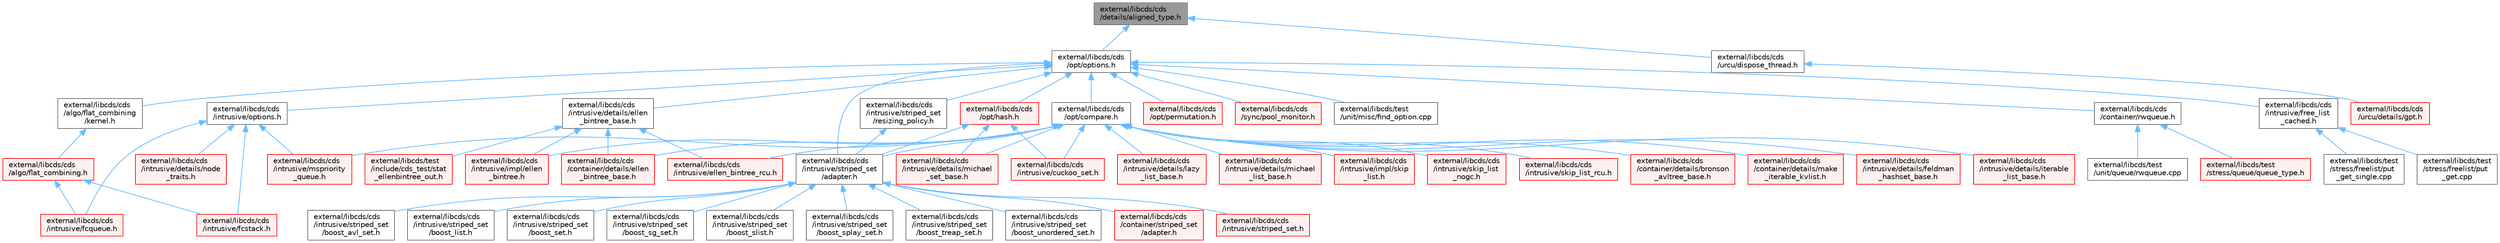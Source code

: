 digraph "external/libcds/cds/details/aligned_type.h"
{
 // LATEX_PDF_SIZE
  bgcolor="transparent";
  edge [fontname=Helvetica,fontsize=10,labelfontname=Helvetica,labelfontsize=10];
  node [fontname=Helvetica,fontsize=10,shape=box,height=0.2,width=0.4];
  Node1 [id="Node000001",label="external/libcds/cds\l/details/aligned_type.h",height=0.2,width=0.4,color="gray40", fillcolor="grey60", style="filled", fontcolor="black",tooltip=" "];
  Node1 -> Node2 [id="edge1_Node000001_Node000002",dir="back",color="steelblue1",style="solid",tooltip=" "];
  Node2 [id="Node000002",label="external/libcds/cds\l/opt/options.h",height=0.2,width=0.4,color="grey40", fillcolor="white", style="filled",URL="$opt_2options_8h.html",tooltip=" "];
  Node2 -> Node3 [id="edge2_Node000002_Node000003",dir="back",color="steelblue1",style="solid",tooltip=" "];
  Node3 [id="Node000003",label="external/libcds/cds\l/algo/flat_combining\l/kernel.h",height=0.2,width=0.4,color="grey40", fillcolor="white", style="filled",URL="$libcds_2cds_2algo_2flat__combining_2kernel_8h.html",tooltip=" "];
  Node3 -> Node4 [id="edge3_Node000003_Node000004",dir="back",color="steelblue1",style="solid",tooltip=" "];
  Node4 [id="Node000004",label="external/libcds/cds\l/algo/flat_combining.h",height=0.2,width=0.4,color="red", fillcolor="#FFF0F0", style="filled",URL="$flat__combining_8h.html",tooltip=" "];
  Node4 -> Node30 [id="edge4_Node000004_Node000030",dir="back",color="steelblue1",style="solid",tooltip=" "];
  Node30 [id="Node000030",label="external/libcds/cds\l/intrusive/fcqueue.h",height=0.2,width=0.4,color="red", fillcolor="#FFF0F0", style="filled",URL="$intrusive_2fcqueue_8h.html",tooltip=" "];
  Node4 -> Node34 [id="edge5_Node000004_Node000034",dir="back",color="steelblue1",style="solid",tooltip=" "];
  Node34 [id="Node000034",label="external/libcds/cds\l/intrusive/fcstack.h",height=0.2,width=0.4,color="red", fillcolor="#FFF0F0", style="filled",URL="$intrusive_2fcstack_8h.html",tooltip=" "];
  Node2 -> Node41 [id="edge6_Node000002_Node000041",dir="back",color="steelblue1",style="solid",tooltip=" "];
  Node41 [id="Node000041",label="external/libcds/cds\l/container/rwqueue.h",height=0.2,width=0.4,color="grey40", fillcolor="white", style="filled",URL="$rwqueue_8h.html",tooltip=" "];
  Node41 -> Node6 [id="edge7_Node000041_Node000006",dir="back",color="steelblue1",style="solid",tooltip=" "];
  Node6 [id="Node000006",label="external/libcds/test\l/stress/queue/queue_type.h",height=0.2,width=0.4,color="red", fillcolor="#FFF0F0", style="filled",URL="$queue__type_8h.html",tooltip=" "];
  Node41 -> Node42 [id="edge8_Node000041_Node000042",dir="back",color="steelblue1",style="solid",tooltip=" "];
  Node42 [id="Node000042",label="external/libcds/test\l/unit/queue/rwqueue.cpp",height=0.2,width=0.4,color="grey40", fillcolor="white", style="filled",URL="$rwqueue_8cpp.html",tooltip=" "];
  Node2 -> Node43 [id="edge9_Node000002_Node000043",dir="back",color="steelblue1",style="solid",tooltip=" "];
  Node43 [id="Node000043",label="external/libcds/cds\l/intrusive/details/ellen\l_bintree_base.h",height=0.2,width=0.4,color="grey40", fillcolor="white", style="filled",URL="$intrusive_2details_2ellen__bintree__base_8h.html",tooltip=" "];
  Node43 -> Node44 [id="edge10_Node000043_Node000044",dir="back",color="steelblue1",style="solid",tooltip=" "];
  Node44 [id="Node000044",label="external/libcds/cds\l/container/details/ellen\l_bintree_base.h",height=0.2,width=0.4,color="red", fillcolor="#FFF0F0", style="filled",URL="$container_2details_2ellen__bintree__base_8h.html",tooltip=" "];
  Node43 -> Node85 [id="edge11_Node000043_Node000085",dir="back",color="steelblue1",style="solid",tooltip=" "];
  Node85 [id="Node000085",label="external/libcds/cds\l/intrusive/ellen_bintree_rcu.h",height=0.2,width=0.4,color="red", fillcolor="#FFF0F0", style="filled",URL="$ellen__bintree__rcu_8h.html",tooltip=" "];
  Node43 -> Node90 [id="edge12_Node000043_Node000090",dir="back",color="steelblue1",style="solid",tooltip=" "];
  Node90 [id="Node000090",label="external/libcds/cds\l/intrusive/impl/ellen\l_bintree.h",height=0.2,width=0.4,color="red", fillcolor="#FFF0F0", style="filled",URL="$ellen__bintree_8h.html",tooltip=" "];
  Node43 -> Node95 [id="edge13_Node000043_Node000095",dir="back",color="steelblue1",style="solid",tooltip=" "];
  Node95 [id="Node000095",label="external/libcds/test\l/include/cds_test/stat\l_ellenbintree_out.h",height=0.2,width=0.4,color="red", fillcolor="#FFF0F0", style="filled",URL="$stat__ellenbintree__out_8h.html",tooltip=" "];
  Node2 -> Node96 [id="edge14_Node000002_Node000096",dir="back",color="steelblue1",style="solid",tooltip=" "];
  Node96 [id="Node000096",label="external/libcds/cds\l/intrusive/free_list\l_cached.h",height=0.2,width=0.4,color="grey40", fillcolor="white", style="filled",URL="$free__list__cached_8h.html",tooltip=" "];
  Node96 -> Node97 [id="edge15_Node000096_Node000097",dir="back",color="steelblue1",style="solid",tooltip=" "];
  Node97 [id="Node000097",label="external/libcds/test\l/stress/freelist/put\l_get.cpp",height=0.2,width=0.4,color="grey40", fillcolor="white", style="filled",URL="$put__get_8cpp.html",tooltip=" "];
  Node96 -> Node98 [id="edge16_Node000096_Node000098",dir="back",color="steelblue1",style="solid",tooltip=" "];
  Node98 [id="Node000098",label="external/libcds/test\l/stress/freelist/put\l_get_single.cpp",height=0.2,width=0.4,color="grey40", fillcolor="white", style="filled",URL="$put__get__single_8cpp.html",tooltip=" "];
  Node2 -> Node99 [id="edge17_Node000002_Node000099",dir="back",color="steelblue1",style="solid",tooltip=" "];
  Node99 [id="Node000099",label="external/libcds/cds\l/intrusive/options.h",height=0.2,width=0.4,color="grey40", fillcolor="white", style="filled",URL="$intrusive_2options_8h.html",tooltip=" "];
  Node99 -> Node100 [id="edge18_Node000099_Node000100",dir="back",color="steelblue1",style="solid",tooltip=" "];
  Node100 [id="Node000100",label="external/libcds/cds\l/intrusive/details/node\l_traits.h",height=0.2,width=0.4,color="red", fillcolor="#FFF0F0", style="filled",URL="$node__traits_8h.html",tooltip=" "];
  Node99 -> Node30 [id="edge19_Node000099_Node000030",dir="back",color="steelblue1",style="solid",tooltip=" "];
  Node99 -> Node34 [id="edge20_Node000099_Node000034",dir="back",color="steelblue1",style="solid",tooltip=" "];
  Node99 -> Node607 [id="edge21_Node000099_Node000607",dir="back",color="steelblue1",style="solid",tooltip=" "];
  Node607 [id="Node000607",label="external/libcds/cds\l/intrusive/mspriority\l_queue.h",height=0.2,width=0.4,color="red", fillcolor="#FFF0F0", style="filled",URL="$intrusive_2mspriority__queue_8h.html",tooltip=" "];
  Node2 -> Node631 [id="edge22_Node000002_Node000631",dir="back",color="steelblue1",style="solid",tooltip=" "];
  Node631 [id="Node000631",label="external/libcds/cds\l/intrusive/striped_set\l/adapter.h",height=0.2,width=0.4,color="grey40", fillcolor="white", style="filled",URL="$intrusive_2striped__set_2adapter_8h.html",tooltip=" "];
  Node631 -> Node632 [id="edge23_Node000631_Node000632",dir="back",color="steelblue1",style="solid",tooltip=" "];
  Node632 [id="Node000632",label="external/libcds/cds\l/container/striped_set\l/adapter.h",height=0.2,width=0.4,color="red", fillcolor="#FFF0F0", style="filled",URL="$container_2striped__set_2adapter_8h.html",tooltip=" "];
  Node631 -> Node618 [id="edge24_Node000631_Node000618",dir="back",color="steelblue1",style="solid",tooltip=" "];
  Node618 [id="Node000618",label="external/libcds/cds\l/intrusive/striped_set.h",height=0.2,width=0.4,color="red", fillcolor="#FFF0F0", style="filled",URL="$intrusive_2striped__set_8h.html",tooltip=" "];
  Node631 -> Node652 [id="edge25_Node000631_Node000652",dir="back",color="steelblue1",style="solid",tooltip=" "];
  Node652 [id="Node000652",label="external/libcds/cds\l/intrusive/striped_set\l/boost_avl_set.h",height=0.2,width=0.4,color="grey40", fillcolor="white", style="filled",URL="$boost__avl__set_8h.html",tooltip=" "];
  Node631 -> Node653 [id="edge26_Node000631_Node000653",dir="back",color="steelblue1",style="solid",tooltip=" "];
  Node653 [id="Node000653",label="external/libcds/cds\l/intrusive/striped_set\l/boost_list.h",height=0.2,width=0.4,color="grey40", fillcolor="white", style="filled",URL="$intrusive_2striped__set_2boost__list_8h.html",tooltip=" "];
  Node631 -> Node654 [id="edge27_Node000631_Node000654",dir="back",color="steelblue1",style="solid",tooltip=" "];
  Node654 [id="Node000654",label="external/libcds/cds\l/intrusive/striped_set\l/boost_set.h",height=0.2,width=0.4,color="grey40", fillcolor="white", style="filled",URL="$intrusive_2striped__set_2boost__set_8h.html",tooltip=" "];
  Node631 -> Node655 [id="edge28_Node000631_Node000655",dir="back",color="steelblue1",style="solid",tooltip=" "];
  Node655 [id="Node000655",label="external/libcds/cds\l/intrusive/striped_set\l/boost_sg_set.h",height=0.2,width=0.4,color="grey40", fillcolor="white", style="filled",URL="$boost__sg__set_8h.html",tooltip=" "];
  Node631 -> Node656 [id="edge29_Node000631_Node000656",dir="back",color="steelblue1",style="solid",tooltip=" "];
  Node656 [id="Node000656",label="external/libcds/cds\l/intrusive/striped_set\l/boost_slist.h",height=0.2,width=0.4,color="grey40", fillcolor="white", style="filled",URL="$intrusive_2striped__set_2boost__slist_8h.html",tooltip=" "];
  Node631 -> Node657 [id="edge30_Node000631_Node000657",dir="back",color="steelblue1",style="solid",tooltip=" "];
  Node657 [id="Node000657",label="external/libcds/cds\l/intrusive/striped_set\l/boost_splay_set.h",height=0.2,width=0.4,color="grey40", fillcolor="white", style="filled",URL="$boost__splay__set_8h.html",tooltip=" "];
  Node631 -> Node658 [id="edge31_Node000631_Node000658",dir="back",color="steelblue1",style="solid",tooltip=" "];
  Node658 [id="Node000658",label="external/libcds/cds\l/intrusive/striped_set\l/boost_treap_set.h",height=0.2,width=0.4,color="grey40", fillcolor="white", style="filled",URL="$boost__treap__set_8h.html",tooltip=" "];
  Node631 -> Node659 [id="edge32_Node000631_Node000659",dir="back",color="steelblue1",style="solid",tooltip=" "];
  Node659 [id="Node000659",label="external/libcds/cds\l/intrusive/striped_set\l/boost_unordered_set.h",height=0.2,width=0.4,color="grey40", fillcolor="white", style="filled",URL="$intrusive_2striped__set_2boost__unordered__set_8h.html",tooltip=" "];
  Node2 -> Node660 [id="edge33_Node000002_Node000660",dir="back",color="steelblue1",style="solid",tooltip=" "];
  Node660 [id="Node000660",label="external/libcds/cds\l/intrusive/striped_set\l/resizing_policy.h",height=0.2,width=0.4,color="grey40", fillcolor="white", style="filled",URL="$resizing__policy_8h.html",tooltip=" "];
  Node660 -> Node631 [id="edge34_Node000660_Node000631",dir="back",color="steelblue1",style="solid",tooltip=" "];
  Node2 -> Node661 [id="edge35_Node000002_Node000661",dir="back",color="steelblue1",style="solid",tooltip=" "];
  Node661 [id="Node000661",label="external/libcds/cds\l/opt/compare.h",height=0.2,width=0.4,color="grey40", fillcolor="white", style="filled",URL="$external_2libcds_2cds_2opt_2compare_8h.html",tooltip=" "];
  Node661 -> Node106 [id="edge36_Node000661_Node000106",dir="back",color="steelblue1",style="solid",tooltip=" "];
  Node106 [id="Node000106",label="external/libcds/cds\l/container/details/bronson\l_avltree_base.h",height=0.2,width=0.4,color="red", fillcolor="#FFF0F0", style="filled",URL="$bronson__avltree__base_8h.html",tooltip=" "];
  Node661 -> Node44 [id="edge37_Node000661_Node000044",dir="back",color="steelblue1",style="solid",tooltip=" "];
  Node661 -> Node662 [id="edge38_Node000661_Node000662",dir="back",color="steelblue1",style="solid",tooltip=" "];
  Node662 [id="Node000662",label="external/libcds/cds\l/container/details/make\l_iterable_kvlist.h",height=0.2,width=0.4,color="red", fillcolor="#FFF0F0", style="filled",URL="$make__iterable__kvlist_8h.html",tooltip=" "];
  Node661 -> Node482 [id="edge39_Node000661_Node000482",dir="back",color="steelblue1",style="solid",tooltip=" "];
  Node482 [id="Node000482",label="external/libcds/cds\l/intrusive/cuckoo_set.h",height=0.2,width=0.4,color="red", fillcolor="#FFF0F0", style="filled",URL="$intrusive_2cuckoo__set_8h.html",tooltip=" "];
  Node661 -> Node490 [id="edge40_Node000661_Node000490",dir="back",color="steelblue1",style="solid",tooltip=" "];
  Node490 [id="Node000490",label="external/libcds/cds\l/intrusive/details/feldman\l_hashset_base.h",height=0.2,width=0.4,color="red", fillcolor="#FFF0F0", style="filled",URL="$intrusive_2details_2feldman__hashset__base_8h.html",tooltip=" "];
  Node661 -> Node500 [id="edge41_Node000661_Node000500",dir="back",color="steelblue1",style="solid",tooltip=" "];
  Node500 [id="Node000500",label="external/libcds/cds\l/intrusive/details/iterable\l_list_base.h",height=0.2,width=0.4,color="red", fillcolor="#FFF0F0", style="filled",URL="$intrusive_2details_2iterable__list__base_8h.html",tooltip=" "];
  Node661 -> Node518 [id="edge42_Node000661_Node000518",dir="back",color="steelblue1",style="solid",tooltip=" "];
  Node518 [id="Node000518",label="external/libcds/cds\l/intrusive/details/lazy\l_list_base.h",height=0.2,width=0.4,color="red", fillcolor="#FFF0F0", style="filled",URL="$intrusive_2details_2lazy__list__base_8h.html",tooltip=" "];
  Node661 -> Node538 [id="edge43_Node000661_Node000538",dir="back",color="steelblue1",style="solid",tooltip=" "];
  Node538 [id="Node000538",label="external/libcds/cds\l/intrusive/details/michael\l_list_base.h",height=0.2,width=0.4,color="red", fillcolor="#FFF0F0", style="filled",URL="$intrusive_2details_2michael__list__base_8h.html",tooltip=" "];
  Node661 -> Node558 [id="edge44_Node000661_Node000558",dir="back",color="steelblue1",style="solid",tooltip=" "];
  Node558 [id="Node000558",label="external/libcds/cds\l/intrusive/details/michael\l_set_base.h",height=0.2,width=0.4,color="red", fillcolor="#FFF0F0", style="filled",URL="$intrusive_2details_2michael__set__base_8h.html",tooltip=" "];
  Node661 -> Node85 [id="edge45_Node000661_Node000085",dir="back",color="steelblue1",style="solid",tooltip=" "];
  Node661 -> Node90 [id="edge46_Node000661_Node000090",dir="back",color="steelblue1",style="solid",tooltip=" "];
  Node661 -> Node583 [id="edge47_Node000661_Node000583",dir="back",color="steelblue1",style="solid",tooltip=" "];
  Node583 [id="Node000583",label="external/libcds/cds\l/intrusive/impl/skip\l_list.h",height=0.2,width=0.4,color="red", fillcolor="#FFF0F0", style="filled",URL="$skip__list_8h.html",tooltip=" "];
  Node661 -> Node607 [id="edge48_Node000661_Node000607",dir="back",color="steelblue1",style="solid",tooltip=" "];
  Node661 -> Node588 [id="edge49_Node000661_Node000588",dir="back",color="steelblue1",style="solid",tooltip=" "];
  Node588 [id="Node000588",label="external/libcds/cds\l/intrusive/skip_list\l_nogc.h",height=0.2,width=0.4,color="red", fillcolor="#FFF0F0", style="filled",URL="$skip__list__nogc_8h.html",tooltip=" "];
  Node661 -> Node590 [id="edge50_Node000661_Node000590",dir="back",color="steelblue1",style="solid",tooltip=" "];
  Node590 [id="Node000590",label="external/libcds/cds\l/intrusive/skip_list_rcu.h",height=0.2,width=0.4,color="red", fillcolor="#FFF0F0", style="filled",URL="$skip__list__rcu_8h.html",tooltip=" "];
  Node661 -> Node631 [id="edge51_Node000661_Node000631",dir="back",color="steelblue1",style="solid",tooltip=" "];
  Node2 -> Node663 [id="edge52_Node000002_Node000663",dir="back",color="steelblue1",style="solid",tooltip=" "];
  Node663 [id="Node000663",label="external/libcds/cds\l/opt/hash.h",height=0.2,width=0.4,color="red", fillcolor="#FFF0F0", style="filled",URL="$external_2libcds_2cds_2opt_2hash_8h.html",tooltip=" "];
  Node663 -> Node482 [id="edge53_Node000663_Node000482",dir="back",color="steelblue1",style="solid",tooltip=" "];
  Node663 -> Node558 [id="edge54_Node000663_Node000558",dir="back",color="steelblue1",style="solid",tooltip=" "];
  Node663 -> Node631 [id="edge55_Node000663_Node000631",dir="back",color="steelblue1",style="solid",tooltip=" "];
  Node2 -> Node708 [id="edge56_Node000002_Node000708",dir="back",color="steelblue1",style="solid",tooltip=" "];
  Node708 [id="Node000708",label="external/libcds/cds\l/opt/permutation.h",height=0.2,width=0.4,color="red", fillcolor="#FFF0F0", style="filled",URL="$permutation_8h.html",tooltip=" "];
  Node2 -> Node710 [id="edge57_Node000002_Node000710",dir="back",color="steelblue1",style="solid",tooltip=" "];
  Node710 [id="Node000710",label="external/libcds/cds\l/sync/pool_monitor.h",height=0.2,width=0.4,color="red", fillcolor="#FFF0F0", style="filled",URL="$pool__monitor_8h.html",tooltip=" "];
  Node2 -> Node711 [id="edge58_Node000002_Node000711",dir="back",color="steelblue1",style="solid",tooltip=" "];
  Node711 [id="Node000711",label="external/libcds/test\l/unit/misc/find_option.cpp",height=0.2,width=0.4,color="grey40", fillcolor="white", style="filled",URL="$find__option_8cpp.html",tooltip=" "];
  Node1 -> Node712 [id="edge59_Node000001_Node000712",dir="back",color="steelblue1",style="solid",tooltip=" "];
  Node712 [id="Node000712",label="external/libcds/cds\l/urcu/dispose_thread.h",height=0.2,width=0.4,color="grey40", fillcolor="white", style="filled",URL="$dispose__thread_8h.html",tooltip=" "];
  Node712 -> Node469 [id="edge60_Node000712_Node000469",dir="back",color="steelblue1",style="solid",tooltip=" "];
  Node469 [id="Node000469",label="external/libcds/cds\l/urcu/details/gpt.h",height=0.2,width=0.4,color="red", fillcolor="#FFF0F0", style="filled",URL="$gpt_8h.html",tooltip=" "];
}
